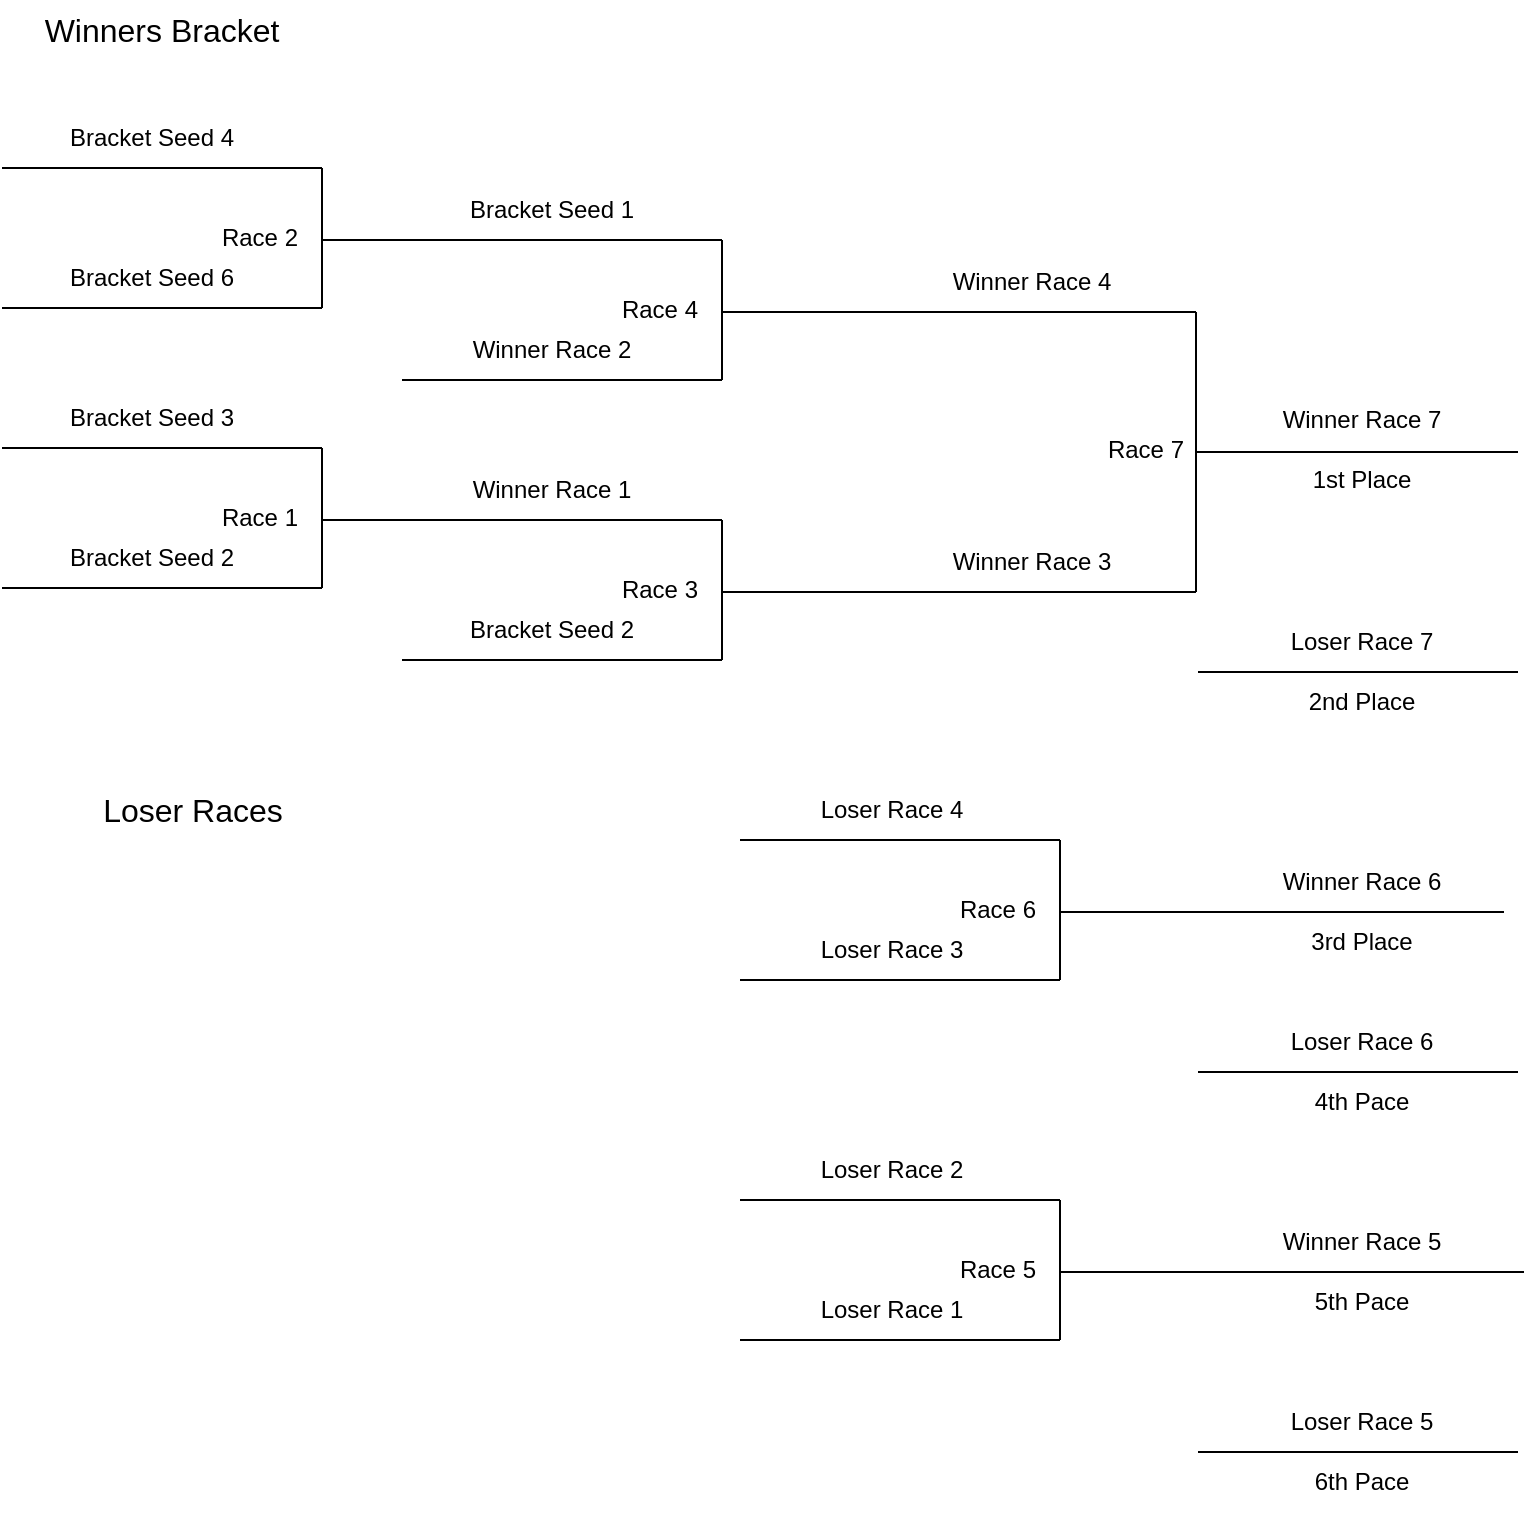 <mxfile version="25.0.3">
  <diagram name="Page-1" id="gNxw8MddvVBNjZTbIHWo">
    <mxGraphModel dx="1051" dy="1032" grid="1" gridSize="10" guides="1" tooltips="1" connect="1" arrows="1" fold="1" page="1" pageScale="1" pageWidth="850" pageHeight="1100" math="0" shadow="0">
      <root>
        <mxCell id="0" />
        <mxCell id="1" parent="0" />
        <mxCell id="H3SU6zbXUFuWfZ92cG2d-4" value="&lt;font style=&quot;font-size: 16px;&quot;&gt;Winners Bracket&lt;/font&gt;" style="text;html=1;align=center;verticalAlign=middle;whiteSpace=wrap;rounded=0;" parent="1" vertex="1">
          <mxGeometry x="39" y="100" width="120" height="30" as="geometry" />
        </mxCell>
        <mxCell id="H3SU6zbXUFuWfZ92cG2d-8" value="" style="group" parent="1" vertex="1" connectable="0">
          <mxGeometry x="219" y="220" width="320" height="70" as="geometry" />
        </mxCell>
        <mxCell id="H3SU6zbXUFuWfZ92cG2d-1" value="" style="endArrow=none;html=1;rounded=0;" parent="H3SU6zbXUFuWfZ92cG2d-8" edge="1">
          <mxGeometry width="50" height="50" relative="1" as="geometry">
            <mxPoint as="sourcePoint" />
            <mxPoint x="160" as="targetPoint" />
          </mxGeometry>
        </mxCell>
        <mxCell id="H3SU6zbXUFuWfZ92cG2d-2" value="" style="endArrow=none;html=1;rounded=0;" parent="H3SU6zbXUFuWfZ92cG2d-8" edge="1">
          <mxGeometry width="50" height="50" relative="1" as="geometry">
            <mxPoint y="70" as="sourcePoint" />
            <mxPoint x="160" y="70" as="targetPoint" />
          </mxGeometry>
        </mxCell>
        <mxCell id="H3SU6zbXUFuWfZ92cG2d-3" value="" style="endArrow=none;html=1;rounded=0;" parent="H3SU6zbXUFuWfZ92cG2d-8" edge="1">
          <mxGeometry width="50" height="50" relative="1" as="geometry">
            <mxPoint x="160" y="70" as="sourcePoint" />
            <mxPoint x="160" as="targetPoint" />
          </mxGeometry>
        </mxCell>
        <mxCell id="H3SU6zbXUFuWfZ92cG2d-5" value="Race 4" style="text;html=1;align=right;verticalAlign=middle;whiteSpace=wrap;rounded=0;" parent="H3SU6zbXUFuWfZ92cG2d-8" vertex="1">
          <mxGeometry x="60" y="20" width="90" height="30" as="geometry" />
        </mxCell>
        <mxCell id="H3SU6zbXUFuWfZ92cG2d-7" value="" style="endArrow=none;html=1;rounded=0;" parent="H3SU6zbXUFuWfZ92cG2d-8" edge="1">
          <mxGeometry width="50" height="50" relative="1" as="geometry">
            <mxPoint x="160" y="36" as="sourcePoint" />
            <mxPoint x="320" y="36" as="targetPoint" />
          </mxGeometry>
        </mxCell>
        <mxCell id="H3SU6zbXUFuWfZ92cG2d-9" value="" style="group" parent="1" vertex="1" connectable="0">
          <mxGeometry x="219" y="360" width="320" height="70" as="geometry" />
        </mxCell>
        <mxCell id="H3SU6zbXUFuWfZ92cG2d-10" value="" style="endArrow=none;html=1;rounded=0;" parent="H3SU6zbXUFuWfZ92cG2d-9" edge="1">
          <mxGeometry width="50" height="50" relative="1" as="geometry">
            <mxPoint as="sourcePoint" />
            <mxPoint x="160" as="targetPoint" />
          </mxGeometry>
        </mxCell>
        <mxCell id="H3SU6zbXUFuWfZ92cG2d-11" value="" style="endArrow=none;html=1;rounded=0;" parent="H3SU6zbXUFuWfZ92cG2d-9" edge="1">
          <mxGeometry width="50" height="50" relative="1" as="geometry">
            <mxPoint y="70" as="sourcePoint" />
            <mxPoint x="160" y="70" as="targetPoint" />
          </mxGeometry>
        </mxCell>
        <mxCell id="H3SU6zbXUFuWfZ92cG2d-12" value="" style="endArrow=none;html=1;rounded=0;" parent="H3SU6zbXUFuWfZ92cG2d-9" edge="1">
          <mxGeometry width="50" height="50" relative="1" as="geometry">
            <mxPoint x="160" y="70" as="sourcePoint" />
            <mxPoint x="160" as="targetPoint" />
          </mxGeometry>
        </mxCell>
        <mxCell id="H3SU6zbXUFuWfZ92cG2d-13" value="Race 3" style="text;html=1;align=right;verticalAlign=middle;whiteSpace=wrap;rounded=0;" parent="H3SU6zbXUFuWfZ92cG2d-9" vertex="1">
          <mxGeometry x="60" y="20" width="90" height="30" as="geometry" />
        </mxCell>
        <mxCell id="H3SU6zbXUFuWfZ92cG2d-14" value="" style="endArrow=none;html=1;rounded=0;" parent="H3SU6zbXUFuWfZ92cG2d-9" edge="1">
          <mxGeometry width="50" height="50" relative="1" as="geometry">
            <mxPoint x="160" y="36" as="sourcePoint" />
            <mxPoint x="320" y="36" as="targetPoint" />
          </mxGeometry>
        </mxCell>
        <mxCell id="H3SU6zbXUFuWfZ92cG2d-15" value="" style="group" parent="1" vertex="1" connectable="0">
          <mxGeometry x="388" y="700" width="320" height="70" as="geometry" />
        </mxCell>
        <mxCell id="H3SU6zbXUFuWfZ92cG2d-16" value="" style="endArrow=none;html=1;rounded=0;" parent="H3SU6zbXUFuWfZ92cG2d-15" edge="1">
          <mxGeometry width="50" height="50" relative="1" as="geometry">
            <mxPoint as="sourcePoint" />
            <mxPoint x="160" as="targetPoint" />
          </mxGeometry>
        </mxCell>
        <mxCell id="H3SU6zbXUFuWfZ92cG2d-17" value="" style="endArrow=none;html=1;rounded=0;" parent="H3SU6zbXUFuWfZ92cG2d-15" edge="1">
          <mxGeometry width="50" height="50" relative="1" as="geometry">
            <mxPoint y="70" as="sourcePoint" />
            <mxPoint x="160" y="70" as="targetPoint" />
          </mxGeometry>
        </mxCell>
        <mxCell id="H3SU6zbXUFuWfZ92cG2d-18" value="" style="endArrow=none;html=1;rounded=0;" parent="H3SU6zbXUFuWfZ92cG2d-15" edge="1">
          <mxGeometry width="50" height="50" relative="1" as="geometry">
            <mxPoint x="160" y="70" as="sourcePoint" />
            <mxPoint x="160" as="targetPoint" />
          </mxGeometry>
        </mxCell>
        <mxCell id="H3SU6zbXUFuWfZ92cG2d-19" value="Race 5" style="text;html=1;align=right;verticalAlign=middle;whiteSpace=wrap;rounded=0;" parent="H3SU6zbXUFuWfZ92cG2d-15" vertex="1">
          <mxGeometry x="60" y="20" width="90" height="30" as="geometry" />
        </mxCell>
        <mxCell id="H3SU6zbXUFuWfZ92cG2d-20" value="" style="endArrow=none;html=1;rounded=0;" parent="H3SU6zbXUFuWfZ92cG2d-15" edge="1">
          <mxGeometry width="50" height="50" relative="1" as="geometry">
            <mxPoint x="160" y="36" as="sourcePoint" />
            <mxPoint x="392" y="36" as="targetPoint" />
          </mxGeometry>
        </mxCell>
        <mxCell id="H3SU6zbXUFuWfZ92cG2d-21" value="&lt;font style=&quot;font-size: 16px;&quot;&gt;Loser Races&lt;/font&gt;" style="text;html=1;align=center;verticalAlign=middle;whiteSpace=wrap;rounded=0;" parent="1" vertex="1">
          <mxGeometry x="39" y="490" width="151" height="30" as="geometry" />
        </mxCell>
        <mxCell id="H3SU6zbXUFuWfZ92cG2d-22" value="Race 7" style="text;html=1;align=right;verticalAlign=middle;whiteSpace=wrap;rounded=0;" parent="1" vertex="1">
          <mxGeometry x="522" y="310" width="90" height="30" as="geometry" />
        </mxCell>
        <mxCell id="H3SU6zbXUFuWfZ92cG2d-24" value="" style="endArrow=none;html=1;rounded=0;" parent="1" edge="1">
          <mxGeometry width="50" height="50" relative="1" as="geometry">
            <mxPoint x="616" y="396" as="sourcePoint" />
            <mxPoint x="616" y="256" as="targetPoint" />
          </mxGeometry>
        </mxCell>
        <mxCell id="H3SU6zbXUFuWfZ92cG2d-25" value="" style="endArrow=none;html=1;rounded=0;" parent="1" edge="1">
          <mxGeometry width="50" height="50" relative="1" as="geometry">
            <mxPoint x="616" y="326" as="sourcePoint" />
            <mxPoint x="777" y="326" as="targetPoint" />
          </mxGeometry>
        </mxCell>
        <mxCell id="H3SU6zbXUFuWfZ92cG2d-26" value="" style="endArrow=none;html=1;rounded=0;" parent="1" edge="1">
          <mxGeometry width="50" height="50" relative="1" as="geometry">
            <mxPoint x="617" y="436" as="sourcePoint" />
            <mxPoint x="777" y="436" as="targetPoint" />
          </mxGeometry>
        </mxCell>
        <mxCell id="H3SU6zbXUFuWfZ92cG2d-28" value="1st Place" style="text;html=1;align=center;verticalAlign=middle;whiteSpace=wrap;rounded=0;" parent="1" vertex="1">
          <mxGeometry x="654" y="325" width="90" height="30" as="geometry" />
        </mxCell>
        <mxCell id="H3SU6zbXUFuWfZ92cG2d-29" value="2nd Place" style="text;html=1;align=center;verticalAlign=middle;whiteSpace=wrap;rounded=0;" parent="1" vertex="1">
          <mxGeometry x="654" y="436" width="90" height="30" as="geometry" />
        </mxCell>
        <mxCell id="H3SU6zbXUFuWfZ92cG2d-31" value="4th Pace" style="text;html=1;align=center;verticalAlign=middle;whiteSpace=wrap;rounded=0;" parent="1" vertex="1">
          <mxGeometry x="654" y="636" width="90" height="30" as="geometry" />
        </mxCell>
        <mxCell id="H3SU6zbXUFuWfZ92cG2d-32" value="Winner Race 7" style="text;html=1;align=center;verticalAlign=middle;whiteSpace=wrap;rounded=0;" parent="1" vertex="1">
          <mxGeometry x="654" y="295" width="90" height="30" as="geometry" />
        </mxCell>
        <mxCell id="H3SU6zbXUFuWfZ92cG2d-33" value="Loser Race 7" style="text;html=1;align=center;verticalAlign=middle;whiteSpace=wrap;rounded=0;" parent="1" vertex="1">
          <mxGeometry x="654" y="406" width="90" height="30" as="geometry" />
        </mxCell>
        <mxCell id="H3SU6zbXUFuWfZ92cG2d-36" value="Loser Race 6" style="text;html=1;align=center;verticalAlign=middle;whiteSpace=wrap;rounded=0;" parent="1" vertex="1">
          <mxGeometry x="654" y="606" width="90" height="30" as="geometry" />
        </mxCell>
        <mxCell id="H3SU6zbXUFuWfZ92cG2d-37" value="Winner Race 4" style="text;html=1;align=center;verticalAlign=middle;whiteSpace=wrap;rounded=0;" parent="1" vertex="1">
          <mxGeometry x="489" y="226" width="90" height="30" as="geometry" />
        </mxCell>
        <mxCell id="H3SU6zbXUFuWfZ92cG2d-38" value="Winner Race 3" style="text;html=1;align=center;verticalAlign=middle;whiteSpace=wrap;rounded=0;" parent="1" vertex="1">
          <mxGeometry x="489" y="366" width="90" height="30" as="geometry" />
        </mxCell>
        <mxCell id="H3SU6zbXUFuWfZ92cG2d-39" value="Loser Race 2" style="text;html=1;align=center;verticalAlign=middle;whiteSpace=wrap;rounded=0;" parent="1" vertex="1">
          <mxGeometry x="419" y="670" width="90" height="30" as="geometry" />
        </mxCell>
        <mxCell id="H3SU6zbXUFuWfZ92cG2d-40" value="Loser Race 1" style="text;html=1;align=center;verticalAlign=middle;whiteSpace=wrap;rounded=0;" parent="1" vertex="1">
          <mxGeometry x="419" y="740" width="90" height="30" as="geometry" />
        </mxCell>
        <mxCell id="H3SU6zbXUFuWfZ92cG2d-41" value="Bracket Seed 1" style="text;html=1;align=center;verticalAlign=middle;whiteSpace=wrap;rounded=0;" parent="1" vertex="1">
          <mxGeometry x="249" y="190" width="90" height="30" as="geometry" />
        </mxCell>
        <mxCell id="H3SU6zbXUFuWfZ92cG2d-42" value="Winner Race 2" style="text;html=1;align=center;verticalAlign=middle;whiteSpace=wrap;rounded=0;" parent="1" vertex="1">
          <mxGeometry x="249" y="260" width="90" height="30" as="geometry" />
        </mxCell>
        <mxCell id="H3SU6zbXUFuWfZ92cG2d-43" value="Winner Race 1" style="text;html=1;align=center;verticalAlign=middle;whiteSpace=wrap;rounded=0;" parent="1" vertex="1">
          <mxGeometry x="249" y="330" width="90" height="30" as="geometry" />
        </mxCell>
        <mxCell id="H3SU6zbXUFuWfZ92cG2d-44" value="Bracket Seed 2" style="text;html=1;align=center;verticalAlign=middle;whiteSpace=wrap;rounded=0;" parent="1" vertex="1">
          <mxGeometry x="249" y="400" width="90" height="30" as="geometry" />
        </mxCell>
        <mxCell id="IuvQdy2Z3pqtqVISLEcr-1" value="" style="group" parent="1" vertex="1" connectable="0">
          <mxGeometry x="19" y="324" width="320" height="70" as="geometry" />
        </mxCell>
        <mxCell id="IuvQdy2Z3pqtqVISLEcr-2" value="" style="endArrow=none;html=1;rounded=0;" parent="IuvQdy2Z3pqtqVISLEcr-1" edge="1">
          <mxGeometry width="50" height="50" relative="1" as="geometry">
            <mxPoint as="sourcePoint" />
            <mxPoint x="160" as="targetPoint" />
          </mxGeometry>
        </mxCell>
        <mxCell id="IuvQdy2Z3pqtqVISLEcr-3" value="" style="endArrow=none;html=1;rounded=0;" parent="IuvQdy2Z3pqtqVISLEcr-1" edge="1">
          <mxGeometry width="50" height="50" relative="1" as="geometry">
            <mxPoint y="70" as="sourcePoint" />
            <mxPoint x="160" y="70" as="targetPoint" />
          </mxGeometry>
        </mxCell>
        <mxCell id="IuvQdy2Z3pqtqVISLEcr-4" value="" style="endArrow=none;html=1;rounded=0;" parent="IuvQdy2Z3pqtqVISLEcr-1" edge="1">
          <mxGeometry width="50" height="50" relative="1" as="geometry">
            <mxPoint x="160" y="70" as="sourcePoint" />
            <mxPoint x="160" as="targetPoint" />
          </mxGeometry>
        </mxCell>
        <mxCell id="IuvQdy2Z3pqtqVISLEcr-5" value="Race 1" style="text;html=1;align=right;verticalAlign=middle;whiteSpace=wrap;rounded=0;" parent="IuvQdy2Z3pqtqVISLEcr-1" vertex="1">
          <mxGeometry x="60" y="20" width="90" height="30" as="geometry" />
        </mxCell>
        <mxCell id="IuvQdy2Z3pqtqVISLEcr-6" value="" style="endArrow=none;html=1;rounded=0;" parent="IuvQdy2Z3pqtqVISLEcr-1" edge="1">
          <mxGeometry width="50" height="50" relative="1" as="geometry">
            <mxPoint x="160" y="36" as="sourcePoint" />
            <mxPoint x="320" y="36" as="targetPoint" />
          </mxGeometry>
        </mxCell>
        <mxCell id="IuvQdy2Z3pqtqVISLEcr-9" value="Winner Race 5" style="text;html=1;align=center;verticalAlign=middle;whiteSpace=wrap;rounded=0;" parent="1" vertex="1">
          <mxGeometry x="654" y="706" width="90" height="30" as="geometry" />
        </mxCell>
        <mxCell id="IuvQdy2Z3pqtqVISLEcr-14" value="Bracket Seed 3" style="text;html=1;align=center;verticalAlign=middle;whiteSpace=wrap;rounded=0;" parent="1" vertex="1">
          <mxGeometry x="49" y="294" width="90" height="30" as="geometry" />
        </mxCell>
        <mxCell id="IuvQdy2Z3pqtqVISLEcr-15" value="Bracket Seed 2" style="text;html=1;align=center;verticalAlign=middle;whiteSpace=wrap;rounded=0;" parent="1" vertex="1">
          <mxGeometry x="49" y="364" width="90" height="30" as="geometry" />
        </mxCell>
        <mxCell id="IuvQdy2Z3pqtqVISLEcr-16" value="" style="endArrow=none;html=1;rounded=0;" parent="1" edge="1">
          <mxGeometry width="50" height="50" relative="1" as="geometry">
            <mxPoint x="538" y="256" as="sourcePoint" />
            <mxPoint x="616" y="256" as="targetPoint" />
          </mxGeometry>
        </mxCell>
        <mxCell id="IuvQdy2Z3pqtqVISLEcr-17" value="" style="endArrow=none;html=1;rounded=0;" parent="1" edge="1">
          <mxGeometry width="50" height="50" relative="1" as="geometry">
            <mxPoint x="538" y="396" as="sourcePoint" />
            <mxPoint x="616" y="396" as="targetPoint" />
          </mxGeometry>
        </mxCell>
        <mxCell id="IuvQdy2Z3pqtqVISLEcr-18" value="" style="endArrow=none;html=1;rounded=0;" parent="1" edge="1">
          <mxGeometry width="50" height="50" relative="1" as="geometry">
            <mxPoint x="617" y="636" as="sourcePoint" />
            <mxPoint x="777" y="636" as="targetPoint" />
          </mxGeometry>
        </mxCell>
        <mxCell id="Z-EwFcKrp6Wiq-JpFyMq-1" value="" style="group" vertex="1" connectable="0" parent="1">
          <mxGeometry x="19" y="184" width="320" height="70" as="geometry" />
        </mxCell>
        <mxCell id="Z-EwFcKrp6Wiq-JpFyMq-2" value="" style="endArrow=none;html=1;rounded=0;" edge="1" parent="Z-EwFcKrp6Wiq-JpFyMq-1">
          <mxGeometry width="50" height="50" relative="1" as="geometry">
            <mxPoint as="sourcePoint" />
            <mxPoint x="160" as="targetPoint" />
          </mxGeometry>
        </mxCell>
        <mxCell id="Z-EwFcKrp6Wiq-JpFyMq-3" value="" style="endArrow=none;html=1;rounded=0;" edge="1" parent="Z-EwFcKrp6Wiq-JpFyMq-1">
          <mxGeometry width="50" height="50" relative="1" as="geometry">
            <mxPoint y="70" as="sourcePoint" />
            <mxPoint x="160" y="70" as="targetPoint" />
          </mxGeometry>
        </mxCell>
        <mxCell id="Z-EwFcKrp6Wiq-JpFyMq-4" value="" style="endArrow=none;html=1;rounded=0;" edge="1" parent="Z-EwFcKrp6Wiq-JpFyMq-1">
          <mxGeometry width="50" height="50" relative="1" as="geometry">
            <mxPoint x="160" y="70" as="sourcePoint" />
            <mxPoint x="160" as="targetPoint" />
          </mxGeometry>
        </mxCell>
        <mxCell id="Z-EwFcKrp6Wiq-JpFyMq-5" value="Race 2" style="text;html=1;align=right;verticalAlign=middle;whiteSpace=wrap;rounded=0;" vertex="1" parent="Z-EwFcKrp6Wiq-JpFyMq-1">
          <mxGeometry x="60" y="20" width="90" height="30" as="geometry" />
        </mxCell>
        <mxCell id="Z-EwFcKrp6Wiq-JpFyMq-6" value="" style="endArrow=none;html=1;rounded=0;" edge="1" parent="Z-EwFcKrp6Wiq-JpFyMq-1">
          <mxGeometry width="50" height="50" relative="1" as="geometry">
            <mxPoint x="160" y="36" as="sourcePoint" />
            <mxPoint x="320" y="36" as="targetPoint" />
          </mxGeometry>
        </mxCell>
        <mxCell id="Z-EwFcKrp6Wiq-JpFyMq-7" value="" style="group" vertex="1" connectable="0" parent="1">
          <mxGeometry x="388" y="520" width="320" height="70" as="geometry" />
        </mxCell>
        <mxCell id="Z-EwFcKrp6Wiq-JpFyMq-8" value="" style="endArrow=none;html=1;rounded=0;" edge="1" parent="Z-EwFcKrp6Wiq-JpFyMq-7">
          <mxGeometry width="50" height="50" relative="1" as="geometry">
            <mxPoint as="sourcePoint" />
            <mxPoint x="160" as="targetPoint" />
          </mxGeometry>
        </mxCell>
        <mxCell id="Z-EwFcKrp6Wiq-JpFyMq-9" value="" style="endArrow=none;html=1;rounded=0;" edge="1" parent="Z-EwFcKrp6Wiq-JpFyMq-7">
          <mxGeometry width="50" height="50" relative="1" as="geometry">
            <mxPoint y="70" as="sourcePoint" />
            <mxPoint x="160" y="70" as="targetPoint" />
          </mxGeometry>
        </mxCell>
        <mxCell id="Z-EwFcKrp6Wiq-JpFyMq-10" value="" style="endArrow=none;html=1;rounded=0;" edge="1" parent="Z-EwFcKrp6Wiq-JpFyMq-7">
          <mxGeometry width="50" height="50" relative="1" as="geometry">
            <mxPoint x="160" y="70" as="sourcePoint" />
            <mxPoint x="160" as="targetPoint" />
          </mxGeometry>
        </mxCell>
        <mxCell id="Z-EwFcKrp6Wiq-JpFyMq-11" value="Race 6" style="text;html=1;align=right;verticalAlign=middle;whiteSpace=wrap;rounded=0;" vertex="1" parent="Z-EwFcKrp6Wiq-JpFyMq-7">
          <mxGeometry x="60" y="20" width="90" height="30" as="geometry" />
        </mxCell>
        <mxCell id="Z-EwFcKrp6Wiq-JpFyMq-12" value="" style="endArrow=none;html=1;rounded=0;" edge="1" parent="Z-EwFcKrp6Wiq-JpFyMq-7">
          <mxGeometry width="50" height="50" relative="1" as="geometry">
            <mxPoint x="160" y="36" as="sourcePoint" />
            <mxPoint x="382" y="36" as="targetPoint" />
          </mxGeometry>
        </mxCell>
        <mxCell id="Z-EwFcKrp6Wiq-JpFyMq-13" value="Loser Race 4" style="text;html=1;align=center;verticalAlign=middle;whiteSpace=wrap;rounded=0;" vertex="1" parent="1">
          <mxGeometry x="419" y="490" width="90" height="30" as="geometry" />
        </mxCell>
        <mxCell id="Z-EwFcKrp6Wiq-JpFyMq-14" value="Loser Race 3" style="text;html=1;align=center;verticalAlign=middle;whiteSpace=wrap;rounded=0;" vertex="1" parent="1">
          <mxGeometry x="419" y="560" width="90" height="30" as="geometry" />
        </mxCell>
        <mxCell id="Z-EwFcKrp6Wiq-JpFyMq-15" value="Winner Race 6" style="text;html=1;align=center;verticalAlign=middle;whiteSpace=wrap;rounded=0;" vertex="1" parent="1">
          <mxGeometry x="654" y="526" width="90" height="30" as="geometry" />
        </mxCell>
        <mxCell id="Z-EwFcKrp6Wiq-JpFyMq-16" value="Bracket Seed 4" style="text;html=1;align=center;verticalAlign=middle;whiteSpace=wrap;rounded=0;" vertex="1" parent="1">
          <mxGeometry x="49" y="154" width="90" height="30" as="geometry" />
        </mxCell>
        <mxCell id="Z-EwFcKrp6Wiq-JpFyMq-17" value="Bracket Seed 6" style="text;html=1;align=center;verticalAlign=middle;whiteSpace=wrap;rounded=0;" vertex="1" parent="1">
          <mxGeometry x="49" y="224" width="90" height="30" as="geometry" />
        </mxCell>
        <mxCell id="Z-EwFcKrp6Wiq-JpFyMq-18" value="3rd Place" style="text;html=1;align=center;verticalAlign=middle;whiteSpace=wrap;rounded=0;" vertex="1" parent="1">
          <mxGeometry x="654" y="556" width="90" height="30" as="geometry" />
        </mxCell>
        <mxCell id="Z-EwFcKrp6Wiq-JpFyMq-19" value="5th Pace" style="text;html=1;align=center;verticalAlign=middle;whiteSpace=wrap;rounded=0;" vertex="1" parent="1">
          <mxGeometry x="654" y="736" width="90" height="30" as="geometry" />
        </mxCell>
        <mxCell id="Z-EwFcKrp6Wiq-JpFyMq-20" value="6th Pace" style="text;html=1;align=center;verticalAlign=middle;whiteSpace=wrap;rounded=0;" vertex="1" parent="1">
          <mxGeometry x="654" y="826" width="90" height="30" as="geometry" />
        </mxCell>
        <mxCell id="Z-EwFcKrp6Wiq-JpFyMq-21" value="Loser Race 5" style="text;html=1;align=center;verticalAlign=middle;whiteSpace=wrap;rounded=0;" vertex="1" parent="1">
          <mxGeometry x="654" y="796" width="90" height="30" as="geometry" />
        </mxCell>
        <mxCell id="Z-EwFcKrp6Wiq-JpFyMq-22" value="" style="endArrow=none;html=1;rounded=0;" edge="1" parent="1">
          <mxGeometry width="50" height="50" relative="1" as="geometry">
            <mxPoint x="617" y="826" as="sourcePoint" />
            <mxPoint x="777" y="826" as="targetPoint" />
          </mxGeometry>
        </mxCell>
      </root>
    </mxGraphModel>
  </diagram>
</mxfile>

